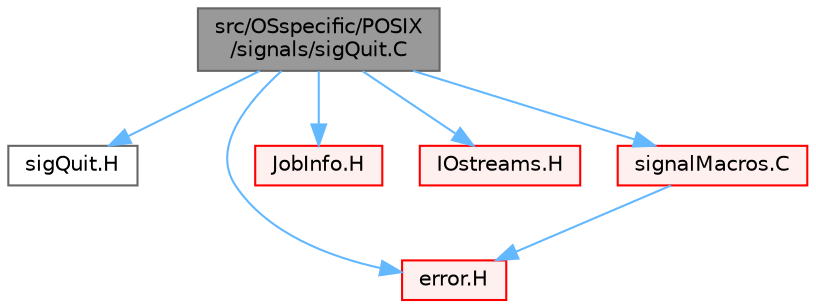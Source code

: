 digraph "src/OSspecific/POSIX/signals/sigQuit.C"
{
 // LATEX_PDF_SIZE
  bgcolor="transparent";
  edge [fontname=Helvetica,fontsize=10,labelfontname=Helvetica,labelfontsize=10];
  node [fontname=Helvetica,fontsize=10,shape=box,height=0.2,width=0.4];
  Node1 [id="Node000001",label="src/OSspecific/POSIX\l/signals/sigQuit.C",height=0.2,width=0.4,color="gray40", fillcolor="grey60", style="filled", fontcolor="black",tooltip=" "];
  Node1 -> Node2 [id="edge1_Node000001_Node000002",color="steelblue1",style="solid",tooltip=" "];
  Node2 [id="Node000002",label="sigQuit.H",height=0.2,width=0.4,color="grey40", fillcolor="white", style="filled",URL="$sigQuit_8H.html",tooltip=" "];
  Node1 -> Node3 [id="edge2_Node000001_Node000003",color="steelblue1",style="solid",tooltip=" "];
  Node3 [id="Node000003",label="error.H",height=0.2,width=0.4,color="red", fillcolor="#FFF0F0", style="filled",URL="$error_8H.html",tooltip=" "];
  Node1 -> Node70 [id="edge3_Node000001_Node000070",color="steelblue1",style="solid",tooltip=" "];
  Node70 [id="Node000070",label="JobInfo.H",height=0.2,width=0.4,color="red", fillcolor="#FFF0F0", style="filled",URL="$JobInfo_8H.html",tooltip=" "];
  Node1 -> Node140 [id="edge4_Node000001_Node000140",color="steelblue1",style="solid",tooltip=" "];
  Node140 [id="Node000140",label="IOstreams.H",height=0.2,width=0.4,color="red", fillcolor="#FFF0F0", style="filled",URL="$IOstreams_8H.html",tooltip="Useful combination of include files which define Sin, Sout and Serr and the use of IO streams general..."];
  Node1 -> Node144 [id="edge5_Node000001_Node000144",color="steelblue1",style="solid",tooltip=" "];
  Node144 [id="Node000144",label="signalMacros.C",height=0.2,width=0.4,color="red", fillcolor="#FFF0F0", style="filled",URL="$signalMacros_8C.html",tooltip="File-local code for setting/resetting signal handlers."];
  Node144 -> Node3 [id="edge6_Node000144_Node000003",color="steelblue1",style="solid",tooltip=" "];
}
